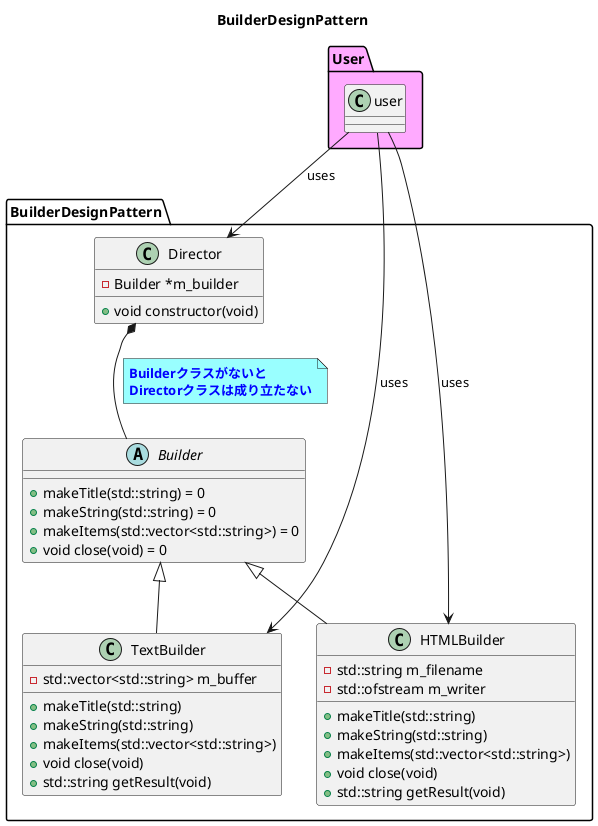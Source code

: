 @startuml
title BuilderDesignPattern

package User #FFAAFF
{
    class user
}

package BuilderDesignPattern
{
    abstract class Builder
    {
        + makeTitle(std::string) = 0
        + makeString(std::string) = 0
        + makeItems(std::vector<std::string>) = 0
        + void close(void) = 0
    }
    class Director
    {
        - Builder *m_builder
        + void constructor(void)
    }
    class TextBuilder
    {
        - std::vector<std::string> m_buffer
        + makeTitle(std::string)
        + makeString(std::string)
        + makeItems(std::vector<std::string>)
        + void close(void)
        + std::string getResult(void)
    }
    class HTMLBuilder
    {
        - std::string m_filename
        - std::ofstream m_writer
        + makeTitle(std::string)
        + makeString(std::string)
        + makeItems(std::vector<std::string>)
        + void close(void)
        + std::string getResult(void)
    }
}

user --> Director : uses
user --> TextBuilder : uses
user --> HTMLBuilder : uses

Director *-- Builder
note left on link #99FFFF
<font color=blue><b>Builderクラスがないと
<font color=blue><b>Directorクラスは成り立たない
end note

Builder <|-- TextBuilder
Builder <|-- HTMLBuilder

@enduml